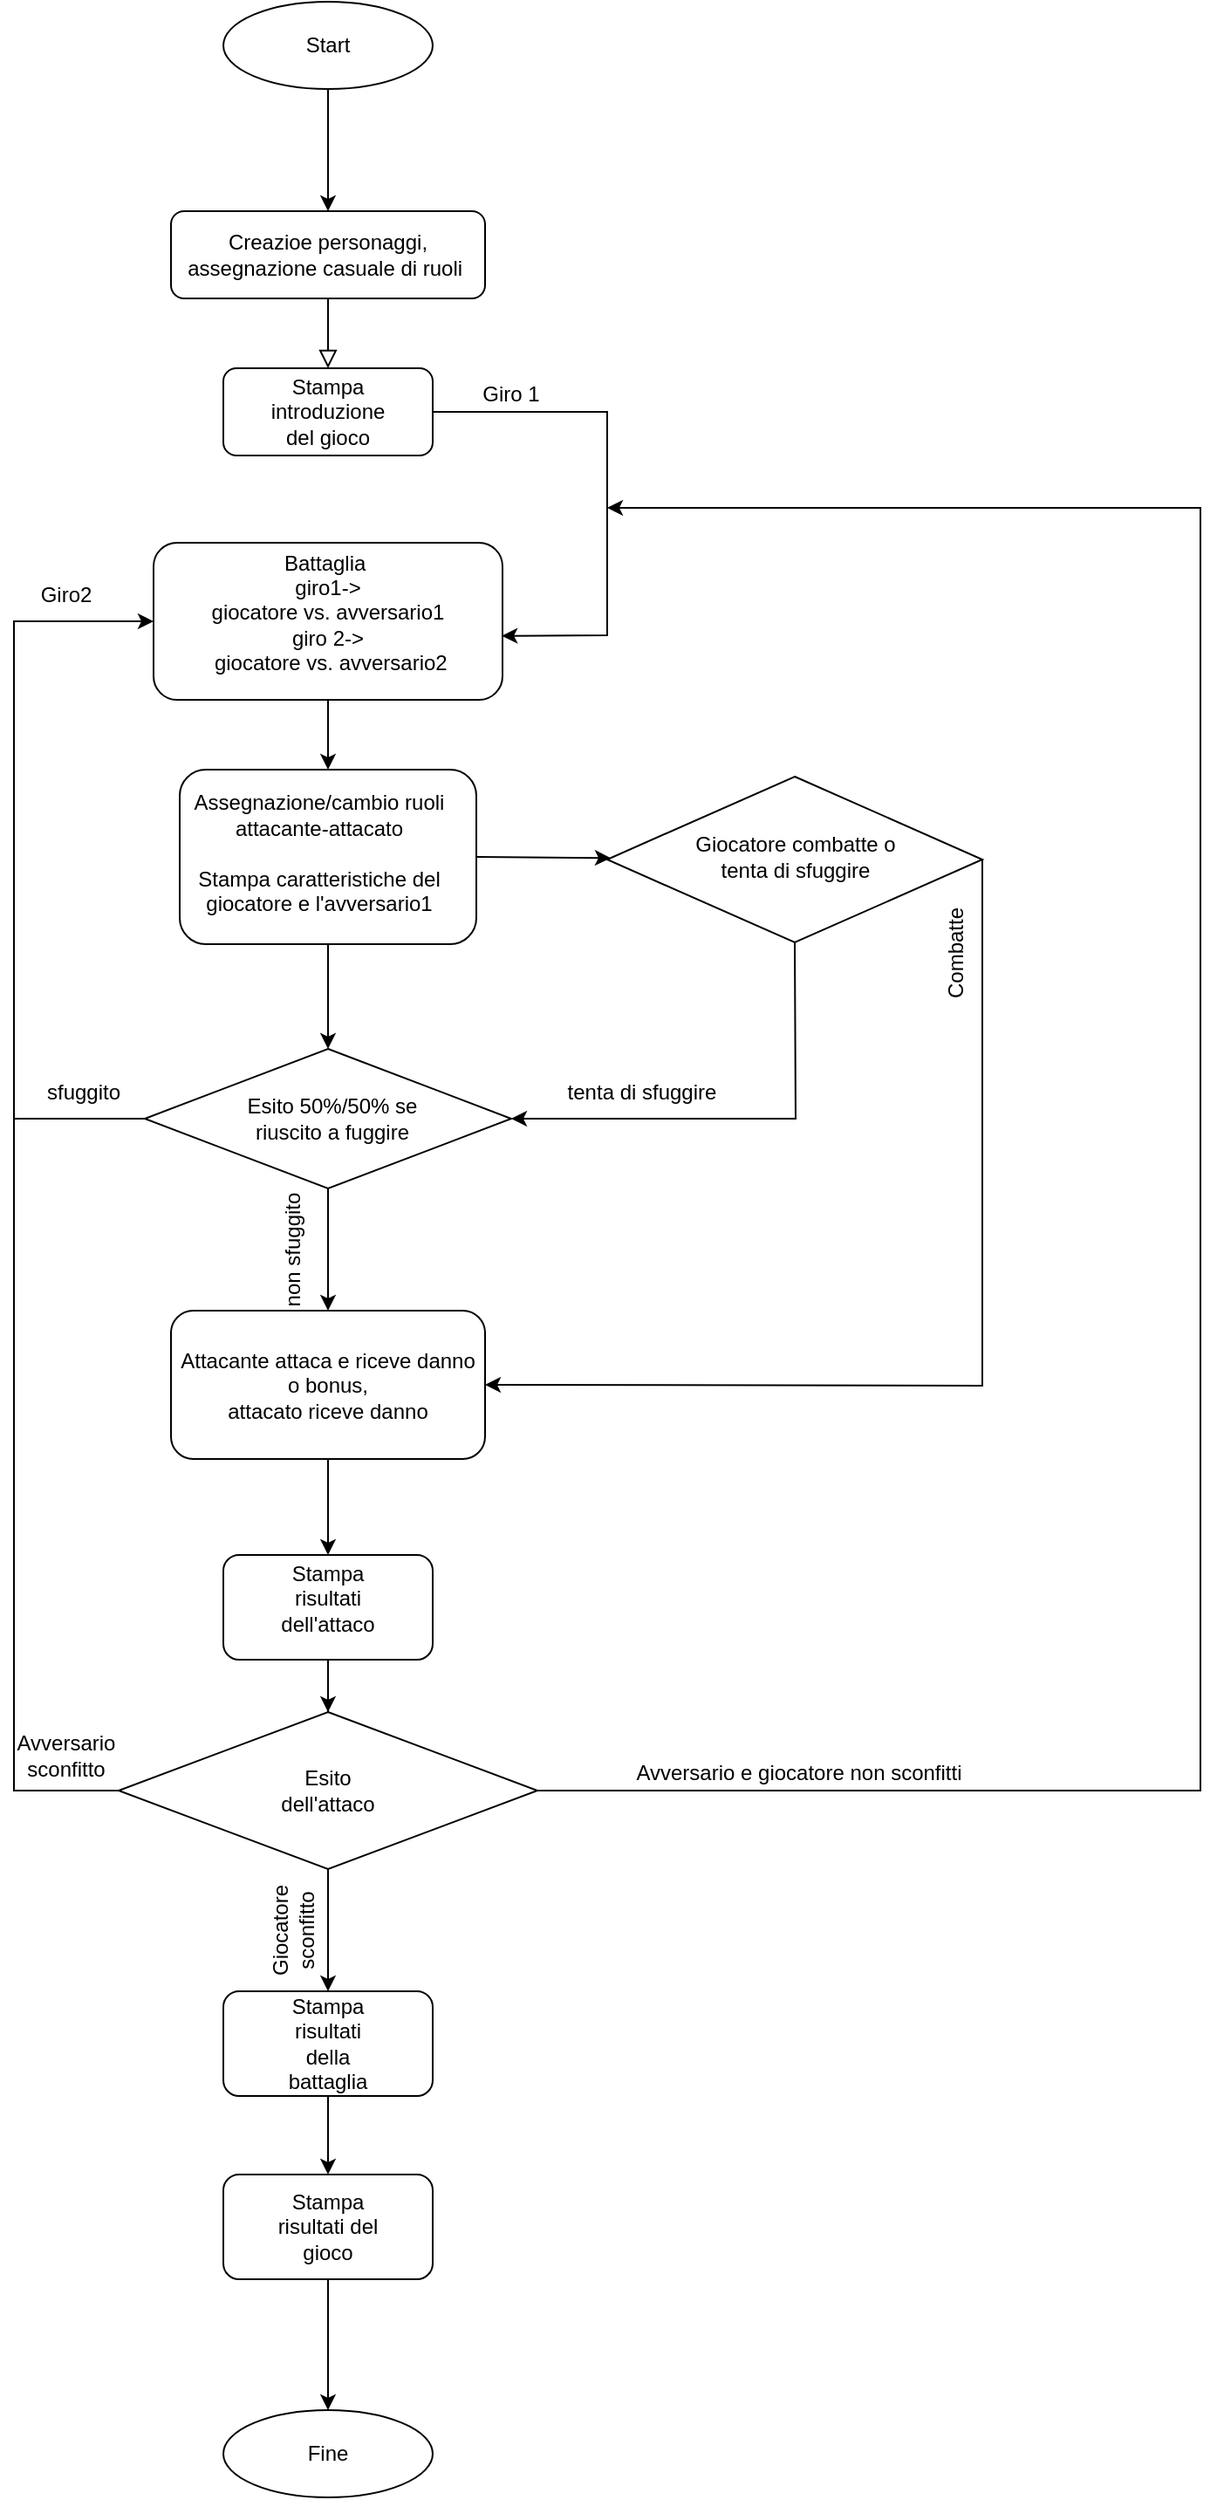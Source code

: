 <mxfile version="24.3.1" type="github">
  <diagram id="C5RBs43oDa-KdzZeNtuy" name="Page-1">
    <mxGraphModel dx="1050" dy="1691" grid="1" gridSize="10" guides="1" tooltips="1" connect="1" arrows="1" fold="1" page="1" pageScale="1" pageWidth="827" pageHeight="1169" math="0" shadow="0">
      <root>
        <mxCell id="WIyWlLk6GJQsqaUBKTNV-0" />
        <mxCell id="WIyWlLk6GJQsqaUBKTNV-1" parent="WIyWlLk6GJQsqaUBKTNV-0" />
        <mxCell id="WIyWlLk6GJQsqaUBKTNV-2" value="" style="rounded=0;html=1;jettySize=auto;orthogonalLoop=1;fontSize=11;endArrow=block;endFill=0;endSize=8;strokeWidth=1;shadow=0;labelBackgroundColor=none;edgeStyle=orthogonalEdgeStyle;" parent="WIyWlLk6GJQsqaUBKTNV-1" source="WIyWlLk6GJQsqaUBKTNV-3" edge="1">
          <mxGeometry relative="1" as="geometry">
            <mxPoint x="220" y="170" as="targetPoint" />
          </mxGeometry>
        </mxCell>
        <mxCell id="WIyWlLk6GJQsqaUBKTNV-3" value="Creazioe personaggi,&lt;div&gt;assegnazione casuale di ruoli&amp;nbsp;&lt;/div&gt;" style="rounded=1;whiteSpace=wrap;html=1;fontSize=12;glass=0;strokeWidth=1;shadow=0;" parent="WIyWlLk6GJQsqaUBKTNV-1" vertex="1">
          <mxGeometry x="130" y="80" width="180" height="50" as="geometry" />
        </mxCell>
        <mxCell id="xxCsGZQqJCWN9pZ-vb4U-0" value="" style="ellipse;whiteSpace=wrap;html=1;" vertex="1" parent="WIyWlLk6GJQsqaUBKTNV-1">
          <mxGeometry x="160" y="-40" width="120" height="50" as="geometry" />
        </mxCell>
        <mxCell id="xxCsGZQqJCWN9pZ-vb4U-1" value="Start" style="text;html=1;align=center;verticalAlign=middle;whiteSpace=wrap;rounded=0;" vertex="1" parent="WIyWlLk6GJQsqaUBKTNV-1">
          <mxGeometry x="190" y="-30" width="60" height="30" as="geometry" />
        </mxCell>
        <mxCell id="xxCsGZQqJCWN9pZ-vb4U-2" value="" style="endArrow=classic;html=1;rounded=0;exitX=0.5;exitY=1;exitDx=0;exitDy=0;" edge="1" parent="WIyWlLk6GJQsqaUBKTNV-1" source="xxCsGZQqJCWN9pZ-vb4U-0" target="WIyWlLk6GJQsqaUBKTNV-3">
          <mxGeometry width="50" height="50" relative="1" as="geometry">
            <mxPoint x="390" y="200" as="sourcePoint" />
            <mxPoint x="440" y="150" as="targetPoint" />
          </mxGeometry>
        </mxCell>
        <mxCell id="xxCsGZQqJCWN9pZ-vb4U-3" value="" style="rounded=1;whiteSpace=wrap;html=1;" vertex="1" parent="WIyWlLk6GJQsqaUBKTNV-1">
          <mxGeometry x="160" y="170" width="120" height="50" as="geometry" />
        </mxCell>
        <mxCell id="xxCsGZQqJCWN9pZ-vb4U-4" value="Stampa introduzione del gioco" style="text;html=1;align=center;verticalAlign=middle;whiteSpace=wrap;rounded=0;" vertex="1" parent="WIyWlLk6GJQsqaUBKTNV-1">
          <mxGeometry x="190" y="180" width="60" height="30" as="geometry" />
        </mxCell>
        <mxCell id="xxCsGZQqJCWN9pZ-vb4U-5" value="" style="rounded=1;whiteSpace=wrap;html=1;" vertex="1" parent="WIyWlLk6GJQsqaUBKTNV-1">
          <mxGeometry x="120" y="270" width="200" height="90" as="geometry" />
        </mxCell>
        <mxCell id="xxCsGZQqJCWN9pZ-vb4U-6" value="Battaglia&amp;nbsp;&lt;div&gt;giro1-&amp;gt;&lt;br&gt;&lt;div&gt;giocatore vs. avversario1&lt;/div&gt;&lt;/div&gt;&lt;div&gt;giro 2-&amp;gt;&lt;/div&gt;&lt;div&gt;&amp;nbsp;giocatore vs. avversario2&lt;/div&gt;" style="text;html=1;align=center;verticalAlign=middle;whiteSpace=wrap;rounded=0;" vertex="1" parent="WIyWlLk6GJQsqaUBKTNV-1">
          <mxGeometry x="145" y="285" width="150" height="50" as="geometry" />
        </mxCell>
        <mxCell id="xxCsGZQqJCWN9pZ-vb4U-7" value="" style="rounded=1;whiteSpace=wrap;html=1;" vertex="1" parent="WIyWlLk6GJQsqaUBKTNV-1">
          <mxGeometry x="135" y="400" width="170" height="100" as="geometry" />
        </mxCell>
        <mxCell id="xxCsGZQqJCWN9pZ-vb4U-8" value="Assegnazione/cambio ruoli attacante-attacato&lt;div&gt;&lt;br&gt;&lt;/div&gt;&lt;div&gt;Stampa caratteristiche del giocatore e l&#39;avversario1&lt;div&gt;&lt;br&gt;&lt;/div&gt;&lt;/div&gt;" style="text;html=1;align=center;verticalAlign=middle;whiteSpace=wrap;rounded=0;" vertex="1" parent="WIyWlLk6GJQsqaUBKTNV-1">
          <mxGeometry x="140" y="440" width="150" height="30" as="geometry" />
        </mxCell>
        <mxCell id="xxCsGZQqJCWN9pZ-vb4U-9" value="" style="rhombus;whiteSpace=wrap;html=1;" vertex="1" parent="WIyWlLk6GJQsqaUBKTNV-1">
          <mxGeometry x="380" y="404" width="215" height="95" as="geometry" />
        </mxCell>
        <mxCell id="xxCsGZQqJCWN9pZ-vb4U-10" value="Attacante attaca e riceve danno o bonus,&lt;div&gt;attacato riceve danno&lt;/div&gt;" style="rounded=1;whiteSpace=wrap;html=1;" vertex="1" parent="WIyWlLk6GJQsqaUBKTNV-1">
          <mxGeometry x="130" y="710" width="180" height="85" as="geometry" />
        </mxCell>
        <mxCell id="xxCsGZQqJCWN9pZ-vb4U-14" value="" style="rhombus;whiteSpace=wrap;html=1;" vertex="1" parent="WIyWlLk6GJQsqaUBKTNV-1">
          <mxGeometry x="115" y="560" width="210" height="80" as="geometry" />
        </mxCell>
        <mxCell id="xxCsGZQqJCWN9pZ-vb4U-16" value="Esito 50%/50% se riuscito a fuggire" style="text;html=1;align=center;verticalAlign=middle;whiteSpace=wrap;rounded=0;" vertex="1" parent="WIyWlLk6GJQsqaUBKTNV-1">
          <mxGeometry x="170" y="585" width="105" height="30" as="geometry" />
        </mxCell>
        <mxCell id="xxCsGZQqJCWN9pZ-vb4U-36" value="" style="edgeStyle=orthogonalEdgeStyle;rounded=0;orthogonalLoop=1;jettySize=auto;html=1;" edge="1" parent="WIyWlLk6GJQsqaUBKTNV-1" source="xxCsGZQqJCWN9pZ-vb4U-17" target="xxCsGZQqJCWN9pZ-vb4U-22">
          <mxGeometry relative="1" as="geometry">
            <Array as="points">
              <mxPoint x="220" y="940" />
              <mxPoint x="220" y="940" />
            </Array>
          </mxGeometry>
        </mxCell>
        <mxCell id="xxCsGZQqJCWN9pZ-vb4U-17" value="" style="rhombus;whiteSpace=wrap;html=1;" vertex="1" parent="WIyWlLk6GJQsqaUBKTNV-1">
          <mxGeometry x="100" y="940" width="240" height="90" as="geometry" />
        </mxCell>
        <mxCell id="xxCsGZQqJCWN9pZ-vb4U-18" value="Esito dell&#39;attaco" style="text;html=1;align=center;verticalAlign=middle;whiteSpace=wrap;rounded=0;" vertex="1" parent="WIyWlLk6GJQsqaUBKTNV-1">
          <mxGeometry x="190" y="950" width="60" height="70" as="geometry" />
        </mxCell>
        <mxCell id="xxCsGZQqJCWN9pZ-vb4U-19" value="" style="rounded=1;whiteSpace=wrap;html=1;" vertex="1" parent="WIyWlLk6GJQsqaUBKTNV-1">
          <mxGeometry x="160" y="1100" width="120" height="60" as="geometry" />
        </mxCell>
        <mxCell id="xxCsGZQqJCWN9pZ-vb4U-20" value="Stampa risultati della battaglia" style="text;html=1;align=center;verticalAlign=middle;whiteSpace=wrap;rounded=0;" vertex="1" parent="WIyWlLk6GJQsqaUBKTNV-1">
          <mxGeometry x="190" y="1115" width="60" height="30" as="geometry" />
        </mxCell>
        <mxCell id="xxCsGZQqJCWN9pZ-vb4U-21" value="" style="rounded=1;whiteSpace=wrap;html=1;" vertex="1" parent="WIyWlLk6GJQsqaUBKTNV-1">
          <mxGeometry x="160" y="850" width="120" height="60" as="geometry" />
        </mxCell>
        <mxCell id="xxCsGZQqJCWN9pZ-vb4U-22" value="Stampa risultati dell&#39;attaco" style="text;html=1;align=center;verticalAlign=middle;whiteSpace=wrap;rounded=0;" vertex="1" parent="WIyWlLk6GJQsqaUBKTNV-1">
          <mxGeometry x="190" y="860" width="60" height="30" as="geometry" />
        </mxCell>
        <mxCell id="xxCsGZQqJCWN9pZ-vb4U-23" value="" style="ellipse;whiteSpace=wrap;html=1;" vertex="1" parent="WIyWlLk6GJQsqaUBKTNV-1">
          <mxGeometry x="160" y="1340" width="120" height="50" as="geometry" />
        </mxCell>
        <mxCell id="xxCsGZQqJCWN9pZ-vb4U-24" value="Fine" style="text;html=1;align=center;verticalAlign=middle;whiteSpace=wrap;rounded=0;" vertex="1" parent="WIyWlLk6GJQsqaUBKTNV-1">
          <mxGeometry x="190" y="1350" width="60" height="30" as="geometry" />
        </mxCell>
        <mxCell id="xxCsGZQqJCWN9pZ-vb4U-25" value="" style="endArrow=classic;html=1;rounded=0;exitX=1;exitY=0.5;exitDx=0;exitDy=0;entryX=0.998;entryY=0.593;entryDx=0;entryDy=0;entryPerimeter=0;" edge="1" parent="WIyWlLk6GJQsqaUBKTNV-1" source="xxCsGZQqJCWN9pZ-vb4U-3" target="xxCsGZQqJCWN9pZ-vb4U-5">
          <mxGeometry width="50" height="50" relative="1" as="geometry">
            <mxPoint x="390" y="400" as="sourcePoint" />
            <mxPoint x="440" y="350" as="targetPoint" />
            <Array as="points">
              <mxPoint x="380" y="195" />
              <mxPoint x="380" y="323" />
            </Array>
          </mxGeometry>
        </mxCell>
        <mxCell id="xxCsGZQqJCWN9pZ-vb4U-26" value="" style="endArrow=classic;html=1;rounded=0;exitX=0.5;exitY=1;exitDx=0;exitDy=0;entryX=0.5;entryY=0;entryDx=0;entryDy=0;" edge="1" parent="WIyWlLk6GJQsqaUBKTNV-1" source="xxCsGZQqJCWN9pZ-vb4U-5" target="xxCsGZQqJCWN9pZ-vb4U-7">
          <mxGeometry width="50" height="50" relative="1" as="geometry">
            <mxPoint x="390" y="400" as="sourcePoint" />
            <mxPoint x="440" y="350" as="targetPoint" />
          </mxGeometry>
        </mxCell>
        <mxCell id="xxCsGZQqJCWN9pZ-vb4U-32" value="" style="endArrow=classic;html=1;rounded=0;exitX=0.5;exitY=1;exitDx=0;exitDy=0;entryX=0.5;entryY=0;entryDx=0;entryDy=0;" edge="1" parent="WIyWlLk6GJQsqaUBKTNV-1" source="xxCsGZQqJCWN9pZ-vb4U-10" target="xxCsGZQqJCWN9pZ-vb4U-21">
          <mxGeometry width="50" height="50" relative="1" as="geometry">
            <mxPoint x="390" y="800" as="sourcePoint" />
            <mxPoint x="440" y="750" as="targetPoint" />
          </mxGeometry>
        </mxCell>
        <mxCell id="xxCsGZQqJCWN9pZ-vb4U-33" value="" style="endArrow=classic;html=1;rounded=0;exitX=0.5;exitY=1;exitDx=0;exitDy=0;" edge="1" parent="WIyWlLk6GJQsqaUBKTNV-1" source="xxCsGZQqJCWN9pZ-vb4U-21">
          <mxGeometry width="50" height="50" relative="1" as="geometry">
            <mxPoint x="390" y="900" as="sourcePoint" />
            <mxPoint x="220" y="940" as="targetPoint" />
          </mxGeometry>
        </mxCell>
        <mxCell id="xxCsGZQqJCWN9pZ-vb4U-34" value="" style="endArrow=classic;html=1;rounded=0;exitX=0.5;exitY=1;exitDx=0;exitDy=0;entryX=0.5;entryY=0;entryDx=0;entryDy=0;" edge="1" parent="WIyWlLk6GJQsqaUBKTNV-1" source="xxCsGZQqJCWN9pZ-vb4U-17" target="xxCsGZQqJCWN9pZ-vb4U-19">
          <mxGeometry width="50" height="50" relative="1" as="geometry">
            <mxPoint x="390" y="900" as="sourcePoint" />
            <mxPoint x="440" y="850" as="targetPoint" />
          </mxGeometry>
        </mxCell>
        <mxCell id="xxCsGZQqJCWN9pZ-vb4U-37" value="" style="endArrow=classic;html=1;rounded=0;entryX=0.5;entryY=0;entryDx=0;entryDy=0;exitX=0.5;exitY=1;exitDx=0;exitDy=0;" edge="1" parent="WIyWlLk6GJQsqaUBKTNV-1" source="xxCsGZQqJCWN9pZ-vb4U-53" target="xxCsGZQqJCWN9pZ-vb4U-23">
          <mxGeometry width="50" height="50" relative="1" as="geometry">
            <mxPoint x="220" y="1280" as="sourcePoint" />
            <mxPoint x="440" y="950" as="targetPoint" />
          </mxGeometry>
        </mxCell>
        <mxCell id="xxCsGZQqJCWN9pZ-vb4U-38" value="Giro 1" style="text;html=1;align=center;verticalAlign=middle;whiteSpace=wrap;rounded=0;rotation=0;" vertex="1" parent="WIyWlLk6GJQsqaUBKTNV-1">
          <mxGeometry x="295" y="170" width="60" height="30" as="geometry" />
        </mxCell>
        <mxCell id="xxCsGZQqJCWN9pZ-vb4U-41" value="sfuggito" style="text;html=1;align=center;verticalAlign=middle;whiteSpace=wrap;rounded=0;rotation=0;" vertex="1" parent="WIyWlLk6GJQsqaUBKTNV-1">
          <mxGeometry x="50" y="570" width="60" height="30" as="geometry" />
        </mxCell>
        <mxCell id="xxCsGZQqJCWN9pZ-vb4U-43" value="non sfuggito" style="text;html=1;align=center;verticalAlign=middle;whiteSpace=wrap;rounded=0;rotation=270;" vertex="1" parent="WIyWlLk6GJQsqaUBKTNV-1">
          <mxGeometry x="150" y="660" width="100" height="30" as="geometry" />
        </mxCell>
        <mxCell id="xxCsGZQqJCWN9pZ-vb4U-44" value="tenta di sfuggire" style="text;html=1;align=center;verticalAlign=middle;whiteSpace=wrap;rounded=0;" vertex="1" parent="WIyWlLk6GJQsqaUBKTNV-1">
          <mxGeometry x="350" y="570" width="100" height="30" as="geometry" />
        </mxCell>
        <mxCell id="xxCsGZQqJCWN9pZ-vb4U-45" value="Combatte" style="text;html=1;align=center;verticalAlign=middle;whiteSpace=wrap;rounded=0;rotation=-90;" vertex="1" parent="WIyWlLk6GJQsqaUBKTNV-1">
          <mxGeometry x="550" y="490" width="60" height="30" as="geometry" />
        </mxCell>
        <mxCell id="xxCsGZQqJCWN9pZ-vb4U-46" value="Avversario sconfitto" style="text;html=1;align=center;verticalAlign=middle;whiteSpace=wrap;rounded=0;rotation=0;" vertex="1" parent="WIyWlLk6GJQsqaUBKTNV-1">
          <mxGeometry x="40" y="950" width="60" height="30" as="geometry" />
        </mxCell>
        <mxCell id="xxCsGZQqJCWN9pZ-vb4U-47" value="" style="endArrow=classic;html=1;rounded=0;exitX=0;exitY=0.5;exitDx=0;exitDy=0;entryX=0;entryY=0.5;entryDx=0;entryDy=0;" edge="1" parent="WIyWlLk6GJQsqaUBKTNV-1" source="xxCsGZQqJCWN9pZ-vb4U-17" target="xxCsGZQqJCWN9pZ-vb4U-5">
          <mxGeometry width="50" height="50" relative="1" as="geometry">
            <mxPoint x="390" y="1100" as="sourcePoint" />
            <mxPoint x="80" y="630" as="targetPoint" />
            <Array as="points">
              <mxPoint x="40" y="985" />
              <mxPoint x="40" y="650" />
              <mxPoint x="40" y="315" />
            </Array>
          </mxGeometry>
        </mxCell>
        <mxCell id="xxCsGZQqJCWN9pZ-vb4U-48" value="Giro2" style="text;html=1;align=center;verticalAlign=middle;whiteSpace=wrap;rounded=0;" vertex="1" parent="WIyWlLk6GJQsqaUBKTNV-1">
          <mxGeometry x="40" y="285" width="60" height="30" as="geometry" />
        </mxCell>
        <mxCell id="xxCsGZQqJCWN9pZ-vb4U-50" value="Giocatore sconfitto" style="text;html=1;align=center;verticalAlign=middle;whiteSpace=wrap;rounded=0;rotation=-90;" vertex="1" parent="WIyWlLk6GJQsqaUBKTNV-1">
          <mxGeometry x="170" y="1050" width="60" height="30" as="geometry" />
        </mxCell>
        <mxCell id="xxCsGZQqJCWN9pZ-vb4U-53" value="" style="rounded=1;whiteSpace=wrap;html=1;" vertex="1" parent="WIyWlLk6GJQsqaUBKTNV-1">
          <mxGeometry x="160" y="1205" width="120" height="60" as="geometry" />
        </mxCell>
        <mxCell id="xxCsGZQqJCWN9pZ-vb4U-54" value="Stampa risultati del gioco" style="text;html=1;align=center;verticalAlign=middle;whiteSpace=wrap;rounded=0;" vertex="1" parent="WIyWlLk6GJQsqaUBKTNV-1">
          <mxGeometry x="190" y="1220" width="60" height="30" as="geometry" />
        </mxCell>
        <mxCell id="xxCsGZQqJCWN9pZ-vb4U-58" value="" style="endArrow=classic;html=1;rounded=0;exitX=0.5;exitY=1;exitDx=0;exitDy=0;entryX=0.5;entryY=0;entryDx=0;entryDy=0;" edge="1" parent="WIyWlLk6GJQsqaUBKTNV-1" source="xxCsGZQqJCWN9pZ-vb4U-19" target="xxCsGZQqJCWN9pZ-vb4U-53">
          <mxGeometry width="50" height="50" relative="1" as="geometry">
            <mxPoint x="390" y="1200" as="sourcePoint" />
            <mxPoint x="440" y="1150" as="targetPoint" />
          </mxGeometry>
        </mxCell>
        <mxCell id="xxCsGZQqJCWN9pZ-vb4U-61" value="" style="endArrow=none;html=1;rounded=0;exitX=0;exitY=0.5;exitDx=0;exitDy=0;" edge="1" parent="WIyWlLk6GJQsqaUBKTNV-1" source="xxCsGZQqJCWN9pZ-vb4U-14">
          <mxGeometry width="50" height="50" relative="1" as="geometry">
            <mxPoint x="390" y="510" as="sourcePoint" />
            <mxPoint x="40" y="600" as="targetPoint" />
          </mxGeometry>
        </mxCell>
        <mxCell id="xxCsGZQqJCWN9pZ-vb4U-62" value="" style="endArrow=classic;html=1;rounded=0;exitX=0.5;exitY=1;exitDx=0;exitDy=0;entryX=0.5;entryY=0;entryDx=0;entryDy=0;" edge="1" parent="WIyWlLk6GJQsqaUBKTNV-1" source="xxCsGZQqJCWN9pZ-vb4U-7" target="xxCsGZQqJCWN9pZ-vb4U-14">
          <mxGeometry width="50" height="50" relative="1" as="geometry">
            <mxPoint x="390" y="510" as="sourcePoint" />
            <mxPoint x="440" y="460" as="targetPoint" />
          </mxGeometry>
        </mxCell>
        <mxCell id="xxCsGZQqJCWN9pZ-vb4U-63" value="Giocatore combatte o tenta di sfuggire" style="text;html=1;align=center;verticalAlign=middle;whiteSpace=wrap;rounded=0;" vertex="1" parent="WIyWlLk6GJQsqaUBKTNV-1">
          <mxGeometry x="427.5" y="435" width="120" height="30" as="geometry" />
        </mxCell>
        <mxCell id="xxCsGZQqJCWN9pZ-vb4U-66" value="" style="endArrow=classic;html=1;rounded=0;exitX=1;exitY=0.5;exitDx=0;exitDy=0;" edge="1" parent="WIyWlLk6GJQsqaUBKTNV-1" source="xxCsGZQqJCWN9pZ-vb4U-7" target="xxCsGZQqJCWN9pZ-vb4U-9">
          <mxGeometry width="50" height="50" relative="1" as="geometry">
            <mxPoint x="340" y="520" as="sourcePoint" />
            <mxPoint x="440" y="560" as="targetPoint" />
          </mxGeometry>
        </mxCell>
        <mxCell id="xxCsGZQqJCWN9pZ-vb4U-67" value="" style="endArrow=classic;html=1;rounded=0;exitX=0.5;exitY=1;exitDx=0;exitDy=0;entryX=1;entryY=0.5;entryDx=0;entryDy=0;" edge="1" parent="WIyWlLk6GJQsqaUBKTNV-1" source="xxCsGZQqJCWN9pZ-vb4U-9" target="xxCsGZQqJCWN9pZ-vb4U-14">
          <mxGeometry width="50" height="50" relative="1" as="geometry">
            <mxPoint x="390" y="610" as="sourcePoint" />
            <mxPoint x="440" y="560" as="targetPoint" />
            <Array as="points">
              <mxPoint x="488" y="600" />
            </Array>
          </mxGeometry>
        </mxCell>
        <mxCell id="xxCsGZQqJCWN9pZ-vb4U-68" value="" style="endArrow=classic;html=1;rounded=0;exitX=0.5;exitY=1;exitDx=0;exitDy=0;entryX=0.5;entryY=0;entryDx=0;entryDy=0;" edge="1" parent="WIyWlLk6GJQsqaUBKTNV-1" source="xxCsGZQqJCWN9pZ-vb4U-14" target="xxCsGZQqJCWN9pZ-vb4U-10">
          <mxGeometry width="50" height="50" relative="1" as="geometry">
            <mxPoint x="390" y="610" as="sourcePoint" />
            <mxPoint x="440" y="560" as="targetPoint" />
          </mxGeometry>
        </mxCell>
        <mxCell id="xxCsGZQqJCWN9pZ-vb4U-69" value="" style="endArrow=classic;html=1;rounded=0;exitX=1;exitY=0.5;exitDx=0;exitDy=0;entryX=1;entryY=0.5;entryDx=0;entryDy=0;" edge="1" parent="WIyWlLk6GJQsqaUBKTNV-1" source="xxCsGZQqJCWN9pZ-vb4U-9" target="xxCsGZQqJCWN9pZ-vb4U-10">
          <mxGeometry width="50" height="50" relative="1" as="geometry">
            <mxPoint x="390" y="610" as="sourcePoint" />
            <mxPoint x="440" y="560" as="targetPoint" />
            <Array as="points">
              <mxPoint x="595" y="753" />
            </Array>
          </mxGeometry>
        </mxCell>
        <mxCell id="xxCsGZQqJCWN9pZ-vb4U-70" value="" style="endArrow=classic;html=1;rounded=0;exitX=1;exitY=0.5;exitDx=0;exitDy=0;" edge="1" parent="WIyWlLk6GJQsqaUBKTNV-1" source="xxCsGZQqJCWN9pZ-vb4U-17">
          <mxGeometry width="50" height="50" relative="1" as="geometry">
            <mxPoint x="390" y="810" as="sourcePoint" />
            <mxPoint x="380" y="250" as="targetPoint" />
            <Array as="points">
              <mxPoint x="720" y="985" />
              <mxPoint x="720" y="250" />
            </Array>
          </mxGeometry>
        </mxCell>
        <mxCell id="xxCsGZQqJCWN9pZ-vb4U-73" value="Avversario e giocatore non sconfitti" style="text;html=1;align=center;verticalAlign=middle;whiteSpace=wrap;rounded=0;" vertex="1" parent="WIyWlLk6GJQsqaUBKTNV-1">
          <mxGeometry x="390" y="960" width="200" height="30" as="geometry" />
        </mxCell>
      </root>
    </mxGraphModel>
  </diagram>
</mxfile>
